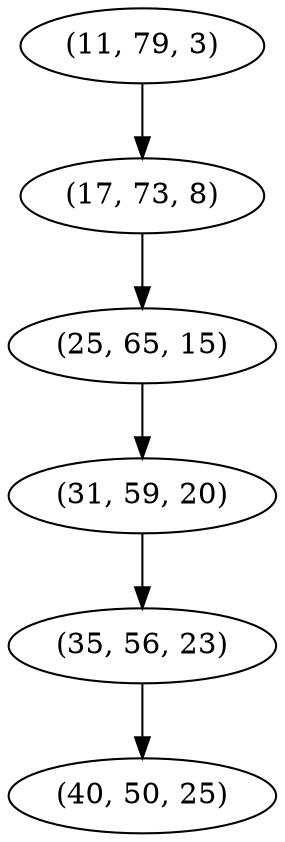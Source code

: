 digraph tree {
    "(11, 79, 3)";
    "(17, 73, 8)";
    "(25, 65, 15)";
    "(31, 59, 20)";
    "(35, 56, 23)";
    "(40, 50, 25)";
    "(11, 79, 3)" -> "(17, 73, 8)";
    "(17, 73, 8)" -> "(25, 65, 15)";
    "(25, 65, 15)" -> "(31, 59, 20)";
    "(31, 59, 20)" -> "(35, 56, 23)";
    "(35, 56, 23)" -> "(40, 50, 25)";
}
